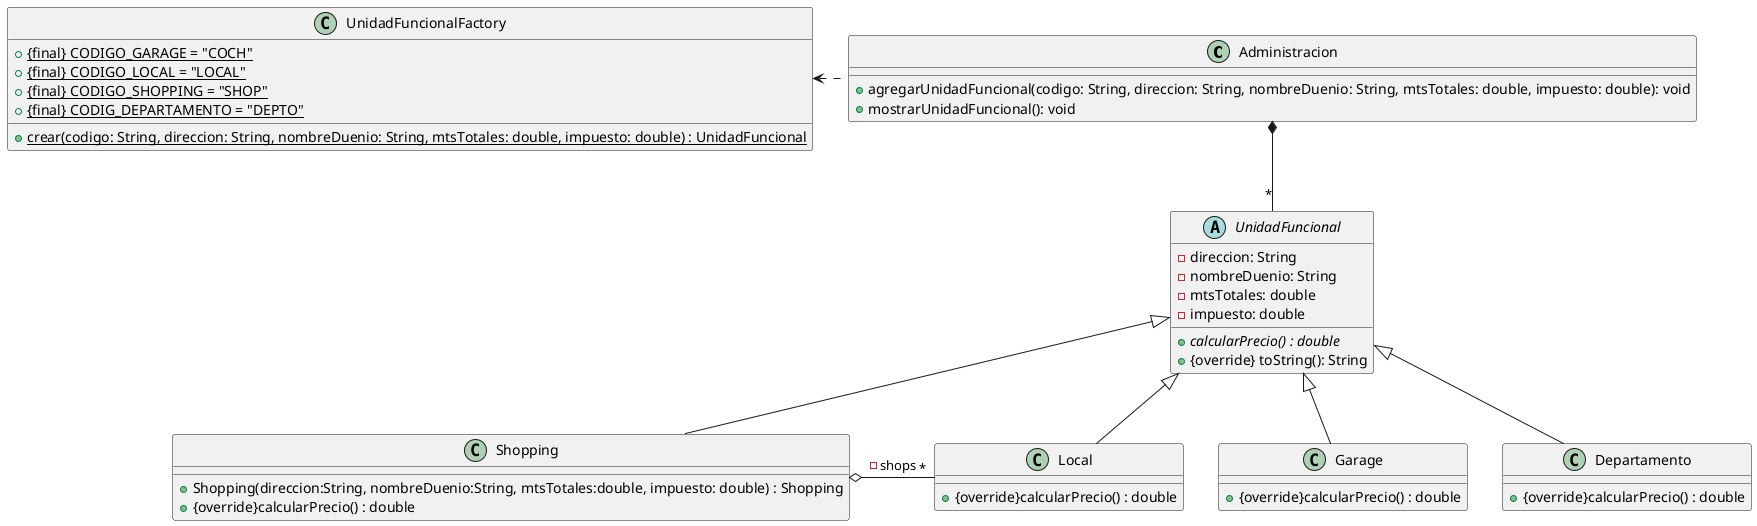 @startuml

class Administracion{
    + agregarUnidadFuncional(codigo: String, direccion: String, nombreDuenio: String, mtsTotales: double, impuesto: double): void
    + mostrarUnidadFuncional(): void
}

class UnidadFuncionalFactory{
    + {static}{final} CODIGO_GARAGE = "COCH"
    + {static}{final} CODIGO_LOCAL = "LOCAL"
    + {static}{final} CODIGO_SHOPPING = "SHOP"
    + {static}{final} CODIG_DEPARTAMENTO = "DEPTO"
    + {static} crear(codigo: String, direccion: String, nombreDuenio: String, mtsTotales: double, impuesto: double) : UnidadFuncional
}

abstract UnidadFuncional{
    - direccion: String
    - nombreDuenio: String
    - mtsTotales: double
    - impuesto: double
    + {abstract} calcularPrecio() : double
    + {override} toString(): String
}

class Garage{
    + {override}calcularPrecio() : double
}

class Local{
    + {override}calcularPrecio() : double
}

class Departamento{
    + {override}calcularPrecio() : double
}

class Shopping{
    + Shopping(direccion:String, nombreDuenio:String, mtsTotales:double, impuesto: double) : Shopping
    + {override}calcularPrecio() : double
}

Administracion *-- "*" UnidadFuncional
Administracion .left.> UnidadFuncionalFactory
Local -up-|> UnidadFuncional
Garage -up-|> UnidadFuncional
Departamento -up-|> UnidadFuncional
Shopping -up-|> UnidadFuncional
Shopping o-right- "*" Local: - shops

@enduml